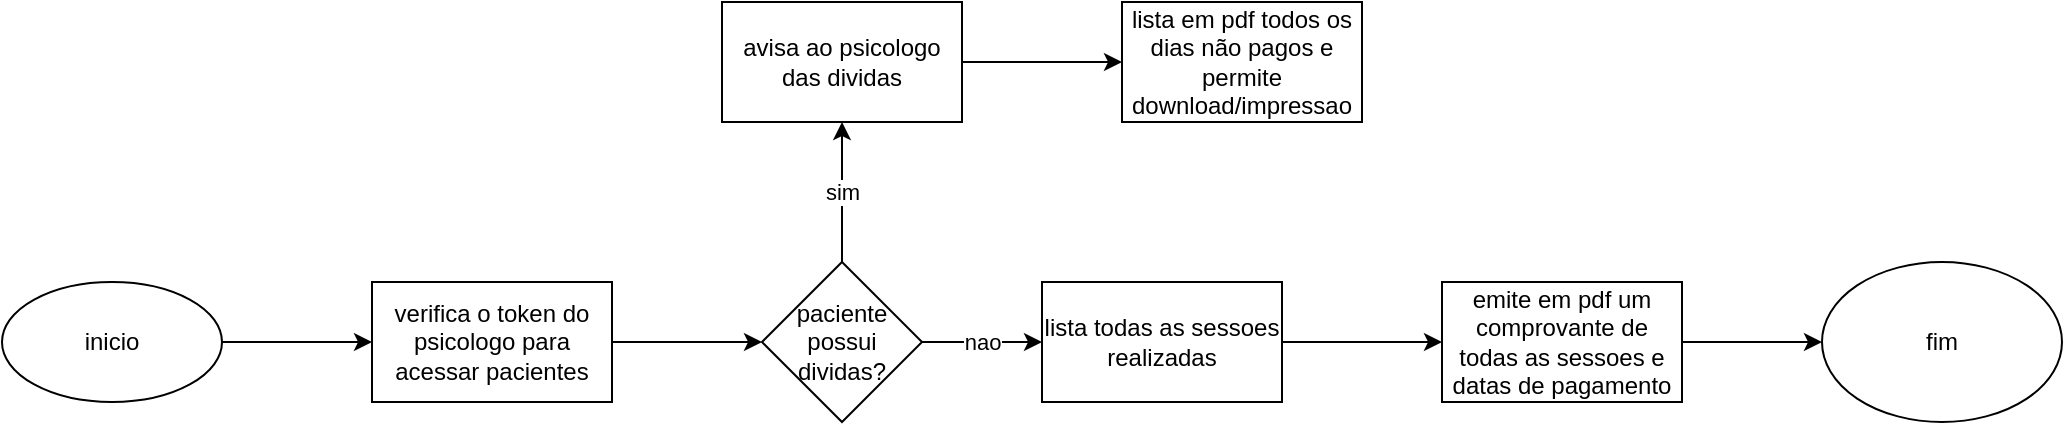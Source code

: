 <mxfile version="20.8.22" type="github"><diagram name="Página-1" id="njMi0_Y6WRCzzBxREKoA"><mxGraphModel dx="1567" dy="620" grid="1" gridSize="10" guides="1" tooltips="1" connect="1" arrows="1" fold="1" page="0" pageScale="1" pageWidth="827" pageHeight="1169" math="0" shadow="0"><root><mxCell id="0"/><mxCell id="1" parent="0"/><mxCell id="wIbdYO9k9__Y-ChFPInh-3" value="" style="edgeStyle=orthogonalEdgeStyle;rounded=0;orthogonalLoop=1;jettySize=auto;html=1;" edge="1" parent="1" source="wIbdYO9k9__Y-ChFPInh-1" target="wIbdYO9k9__Y-ChFPInh-2"><mxGeometry relative="1" as="geometry"/></mxCell><mxCell id="wIbdYO9k9__Y-ChFPInh-1" value="inicio" style="ellipse;whiteSpace=wrap;html=1;" vertex="1" parent="1"><mxGeometry x="-100" y="240" width="110" height="60" as="geometry"/></mxCell><mxCell id="wIbdYO9k9__Y-ChFPInh-7" value="" style="edgeStyle=orthogonalEdgeStyle;rounded=0;orthogonalLoop=1;jettySize=auto;html=1;" edge="1" parent="1" source="wIbdYO9k9__Y-ChFPInh-2" target="wIbdYO9k9__Y-ChFPInh-6"><mxGeometry relative="1" as="geometry"/></mxCell><UserObject label="verifica o token do psicologo para acessar pacientes" tooltip="A ideia é que logo ao entrar na aba de relatórios, sejam listado SOMENTES os pacientes que estão vinculados aquele psicologo, pra não ter que ficar validando toda hora o TOKEN" id="wIbdYO9k9__Y-ChFPInh-2"><mxCell style="whiteSpace=wrap;html=1;" vertex="1" parent="1"><mxGeometry x="85" y="240" width="120" height="60" as="geometry"/></mxCell></UserObject><mxCell id="wIbdYO9k9__Y-ChFPInh-9" value="sim" style="edgeStyle=orthogonalEdgeStyle;rounded=0;orthogonalLoop=1;jettySize=auto;html=1;" edge="1" parent="1" source="wIbdYO9k9__Y-ChFPInh-6" target="wIbdYO9k9__Y-ChFPInh-8"><mxGeometry relative="1" as="geometry"/></mxCell><mxCell id="wIbdYO9k9__Y-ChFPInh-13" value="nao" style="edgeStyle=orthogonalEdgeStyle;rounded=0;orthogonalLoop=1;jettySize=auto;html=1;" edge="1" parent="1" source="wIbdYO9k9__Y-ChFPInh-6" target="wIbdYO9k9__Y-ChFPInh-12"><mxGeometry relative="1" as="geometry"/></mxCell><UserObject label="paciente possui dividas?" tooltip="basta consultar no banco de dados quais os pacientes que tiveram o lançamento feito pelo psicologo do pagamento&#xA;&#xA;select *&#xA;from CARTEIRA&#xA;where DATAPAGAMENTO IS NULL&#xA;&#xA;penso que nao vai haver data de pagamento no banco de dados se nao tiver sido pago" id="wIbdYO9k9__Y-ChFPInh-6"><mxCell style="rhombus;whiteSpace=wrap;html=1;" vertex="1" parent="1"><mxGeometry x="280" y="230" width="80" height="80" as="geometry"/></mxCell></UserObject><mxCell id="wIbdYO9k9__Y-ChFPInh-11" value="" style="edgeStyle=orthogonalEdgeStyle;rounded=0;orthogonalLoop=1;jettySize=auto;html=1;" edge="1" parent="1" source="wIbdYO9k9__Y-ChFPInh-8" target="wIbdYO9k9__Y-ChFPInh-10"><mxGeometry relative="1" as="geometry"/></mxCell><UserObject label="avisa ao psicologo das dividas" tooltip="permite enviar um e-mail de cobrança com o pdf gerado, ou somente deixa que o psicologo baixe o pdf&#xA;&#xA;precisa de conter todas as informcacoes sobre as sessoes em aberto&#xA;&#xA;horario, data, valor e nome do paciente" id="wIbdYO9k9__Y-ChFPInh-8"><mxCell style="whiteSpace=wrap;html=1;" vertex="1" parent="1"><mxGeometry x="260" y="100" width="120" height="60" as="geometry"/></mxCell></UserObject><mxCell id="wIbdYO9k9__Y-ChFPInh-10" value="lista em pdf todos os dias não pagos e permite download/impressao" style="whiteSpace=wrap;html=1;" vertex="1" parent="1"><mxGeometry x="460" y="100" width="120" height="60" as="geometry"/></mxCell><mxCell id="wIbdYO9k9__Y-ChFPInh-15" value="" style="edgeStyle=orthogonalEdgeStyle;rounded=0;orthogonalLoop=1;jettySize=auto;html=1;" edge="1" parent="1" source="wIbdYO9k9__Y-ChFPInh-12" target="wIbdYO9k9__Y-ChFPInh-14"><mxGeometry relative="1" as="geometry"/></mxCell><UserObject label="lista todas as sessoes realizadas " tooltip="mais uma vez consulta a carteira e traz as informações em formato de recibo, com o nome do psicologo, dados das sessões e data do pagamento" id="wIbdYO9k9__Y-ChFPInh-12"><mxCell style="whiteSpace=wrap;html=1;" vertex="1" parent="1"><mxGeometry x="420" y="240" width="120" height="60" as="geometry"/></mxCell></UserObject><mxCell id="wIbdYO9k9__Y-ChFPInh-17" value="" style="edgeStyle=orthogonalEdgeStyle;rounded=0;orthogonalLoop=1;jettySize=auto;html=1;" edge="1" parent="1" source="wIbdYO9k9__Y-ChFPInh-14" target="wIbdYO9k9__Y-ChFPInh-16"><mxGeometry relative="1" as="geometry"/></mxCell><mxCell id="wIbdYO9k9__Y-ChFPInh-14" value="emite em pdf um comprovante de todas as sessoes e datas de pagamento" style="whiteSpace=wrap;html=1;" vertex="1" parent="1"><mxGeometry x="620" y="240" width="120" height="60" as="geometry"/></mxCell><mxCell id="wIbdYO9k9__Y-ChFPInh-16" value="fim" style="ellipse;whiteSpace=wrap;html=1;" vertex="1" parent="1"><mxGeometry x="810" y="230" width="120" height="80" as="geometry"/></mxCell></root></mxGraphModel></diagram></mxfile>